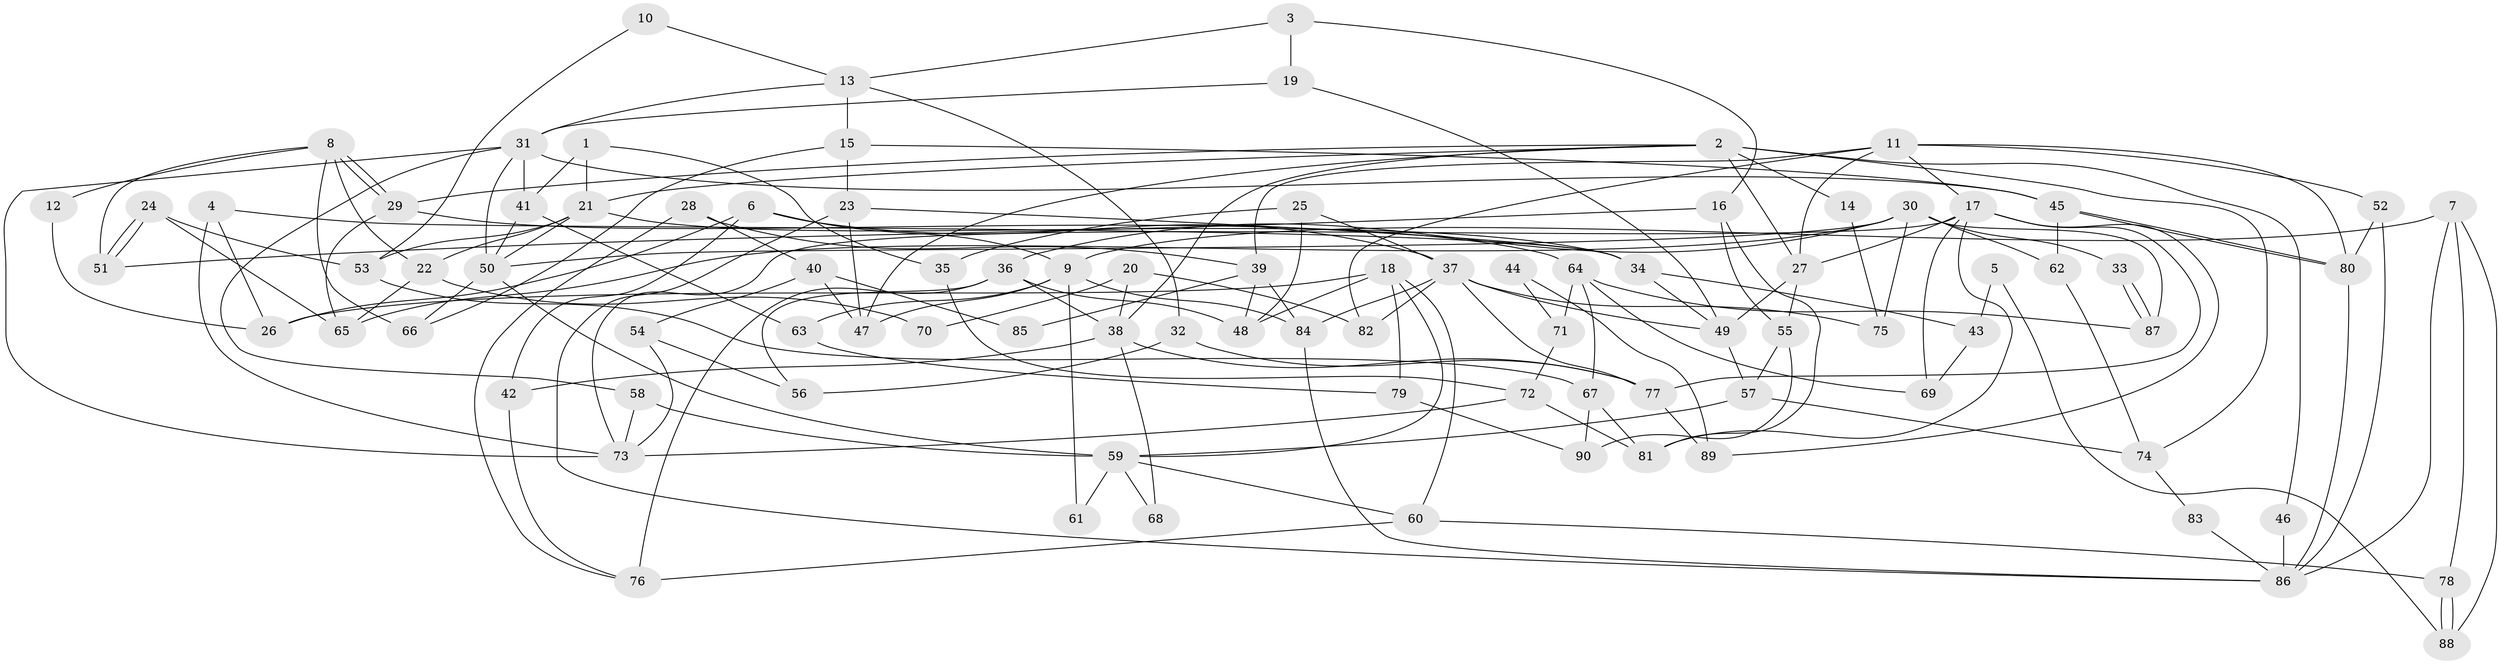 // Generated by graph-tools (version 1.1) at 2025/36/03/09/25 02:36:12]
// undirected, 90 vertices, 180 edges
graph export_dot {
graph [start="1"]
  node [color=gray90,style=filled];
  1;
  2;
  3;
  4;
  5;
  6;
  7;
  8;
  9;
  10;
  11;
  12;
  13;
  14;
  15;
  16;
  17;
  18;
  19;
  20;
  21;
  22;
  23;
  24;
  25;
  26;
  27;
  28;
  29;
  30;
  31;
  32;
  33;
  34;
  35;
  36;
  37;
  38;
  39;
  40;
  41;
  42;
  43;
  44;
  45;
  46;
  47;
  48;
  49;
  50;
  51;
  52;
  53;
  54;
  55;
  56;
  57;
  58;
  59;
  60;
  61;
  62;
  63;
  64;
  65;
  66;
  67;
  68;
  69;
  70;
  71;
  72;
  73;
  74;
  75;
  76;
  77;
  78;
  79;
  80;
  81;
  82;
  83;
  84;
  85;
  86;
  87;
  88;
  89;
  90;
  1 -- 35;
  1 -- 21;
  1 -- 41;
  2 -- 27;
  2 -- 38;
  2 -- 14;
  2 -- 21;
  2 -- 29;
  2 -- 46;
  2 -- 47;
  2 -- 74;
  3 -- 19;
  3 -- 13;
  3 -- 16;
  4 -- 26;
  4 -- 73;
  4 -- 34;
  5 -- 88;
  5 -- 43;
  6 -- 37;
  6 -- 42;
  6 -- 9;
  6 -- 26;
  7 -- 9;
  7 -- 86;
  7 -- 78;
  7 -- 88;
  8 -- 29;
  8 -- 29;
  8 -- 22;
  8 -- 12;
  8 -- 51;
  8 -- 66;
  9 -- 47;
  9 -- 61;
  9 -- 63;
  9 -- 84;
  10 -- 13;
  10 -- 53;
  11 -- 27;
  11 -- 80;
  11 -- 17;
  11 -- 39;
  11 -- 52;
  11 -- 82;
  12 -- 26;
  13 -- 31;
  13 -- 15;
  13 -- 32;
  14 -- 75;
  15 -- 66;
  15 -- 45;
  15 -- 23;
  16 -- 51;
  16 -- 55;
  16 -- 81;
  17 -- 81;
  17 -- 27;
  17 -- 69;
  17 -- 73;
  17 -- 77;
  17 -- 89;
  18 -- 48;
  18 -- 60;
  18 -- 26;
  18 -- 59;
  18 -- 79;
  19 -- 49;
  19 -- 31;
  20 -- 82;
  20 -- 38;
  20 -- 70;
  21 -- 34;
  21 -- 22;
  21 -- 50;
  21 -- 53;
  22 -- 65;
  22 -- 70;
  23 -- 34;
  23 -- 47;
  23 -- 86;
  24 -- 65;
  24 -- 51;
  24 -- 51;
  24 -- 53;
  25 -- 48;
  25 -- 37;
  25 -- 35;
  27 -- 55;
  27 -- 49;
  28 -- 39;
  28 -- 40;
  28 -- 76;
  29 -- 64;
  29 -- 65;
  30 -- 50;
  30 -- 87;
  30 -- 33;
  30 -- 36;
  30 -- 62;
  30 -- 65;
  30 -- 75;
  31 -- 41;
  31 -- 58;
  31 -- 45;
  31 -- 50;
  31 -- 73;
  32 -- 77;
  32 -- 56;
  33 -- 87;
  33 -- 87;
  34 -- 49;
  34 -- 43;
  35 -- 72;
  36 -- 76;
  36 -- 38;
  36 -- 48;
  36 -- 56;
  37 -- 49;
  37 -- 84;
  37 -- 75;
  37 -- 77;
  37 -- 82;
  38 -- 77;
  38 -- 42;
  38 -- 68;
  39 -- 84;
  39 -- 48;
  39 -- 85;
  40 -- 47;
  40 -- 54;
  40 -- 85;
  41 -- 50;
  41 -- 63;
  42 -- 76;
  43 -- 69;
  44 -- 89;
  44 -- 71;
  45 -- 80;
  45 -- 80;
  45 -- 62;
  46 -- 86;
  49 -- 57;
  50 -- 59;
  50 -- 66;
  52 -- 80;
  52 -- 86;
  53 -- 67;
  54 -- 56;
  54 -- 73;
  55 -- 57;
  55 -- 90;
  57 -- 74;
  57 -- 59;
  58 -- 59;
  58 -- 73;
  59 -- 60;
  59 -- 61;
  59 -- 68;
  60 -- 78;
  60 -- 76;
  62 -- 74;
  63 -- 79;
  64 -- 67;
  64 -- 69;
  64 -- 71;
  64 -- 87;
  67 -- 90;
  67 -- 81;
  71 -- 72;
  72 -- 73;
  72 -- 81;
  74 -- 83;
  77 -- 89;
  78 -- 88;
  78 -- 88;
  79 -- 90;
  80 -- 86;
  83 -- 86;
  84 -- 86;
}
